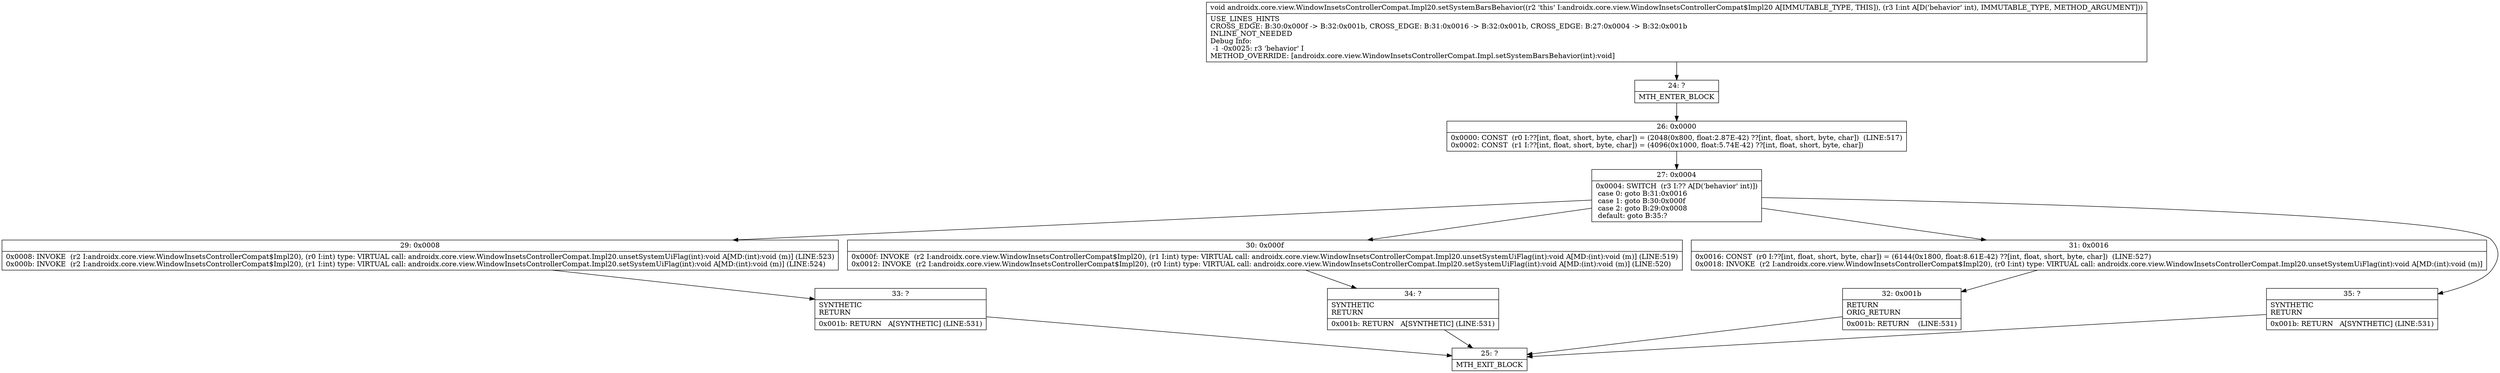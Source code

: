 digraph "CFG forandroidx.core.view.WindowInsetsControllerCompat.Impl20.setSystemBarsBehavior(I)V" {
Node_24 [shape=record,label="{24\:\ ?|MTH_ENTER_BLOCK\l}"];
Node_26 [shape=record,label="{26\:\ 0x0000|0x0000: CONST  (r0 I:??[int, float, short, byte, char]) = (2048(0x800, float:2.87E\-42) ??[int, float, short, byte, char])  (LINE:517)\l0x0002: CONST  (r1 I:??[int, float, short, byte, char]) = (4096(0x1000, float:5.74E\-42) ??[int, float, short, byte, char]) \l}"];
Node_27 [shape=record,label="{27\:\ 0x0004|0x0004: SWITCH  (r3 I:?? A[D('behavior' int)])\l case 0: goto B:31:0x0016\l case 1: goto B:30:0x000f\l case 2: goto B:29:0x0008\l default: goto B:35:? \l}"];
Node_29 [shape=record,label="{29\:\ 0x0008|0x0008: INVOKE  (r2 I:androidx.core.view.WindowInsetsControllerCompat$Impl20), (r0 I:int) type: VIRTUAL call: androidx.core.view.WindowInsetsControllerCompat.Impl20.unsetSystemUiFlag(int):void A[MD:(int):void (m)] (LINE:523)\l0x000b: INVOKE  (r2 I:androidx.core.view.WindowInsetsControllerCompat$Impl20), (r1 I:int) type: VIRTUAL call: androidx.core.view.WindowInsetsControllerCompat.Impl20.setSystemUiFlag(int):void A[MD:(int):void (m)] (LINE:524)\l}"];
Node_33 [shape=record,label="{33\:\ ?|SYNTHETIC\lRETURN\l|0x001b: RETURN   A[SYNTHETIC] (LINE:531)\l}"];
Node_25 [shape=record,label="{25\:\ ?|MTH_EXIT_BLOCK\l}"];
Node_30 [shape=record,label="{30\:\ 0x000f|0x000f: INVOKE  (r2 I:androidx.core.view.WindowInsetsControllerCompat$Impl20), (r1 I:int) type: VIRTUAL call: androidx.core.view.WindowInsetsControllerCompat.Impl20.unsetSystemUiFlag(int):void A[MD:(int):void (m)] (LINE:519)\l0x0012: INVOKE  (r2 I:androidx.core.view.WindowInsetsControllerCompat$Impl20), (r0 I:int) type: VIRTUAL call: androidx.core.view.WindowInsetsControllerCompat.Impl20.setSystemUiFlag(int):void A[MD:(int):void (m)] (LINE:520)\l}"];
Node_34 [shape=record,label="{34\:\ ?|SYNTHETIC\lRETURN\l|0x001b: RETURN   A[SYNTHETIC] (LINE:531)\l}"];
Node_31 [shape=record,label="{31\:\ 0x0016|0x0016: CONST  (r0 I:??[int, float, short, byte, char]) = (6144(0x1800, float:8.61E\-42) ??[int, float, short, byte, char])  (LINE:527)\l0x0018: INVOKE  (r2 I:androidx.core.view.WindowInsetsControllerCompat$Impl20), (r0 I:int) type: VIRTUAL call: androidx.core.view.WindowInsetsControllerCompat.Impl20.unsetSystemUiFlag(int):void A[MD:(int):void (m)]\l}"];
Node_32 [shape=record,label="{32\:\ 0x001b|RETURN\lORIG_RETURN\l|0x001b: RETURN    (LINE:531)\l}"];
Node_35 [shape=record,label="{35\:\ ?|SYNTHETIC\lRETURN\l|0x001b: RETURN   A[SYNTHETIC] (LINE:531)\l}"];
MethodNode[shape=record,label="{void androidx.core.view.WindowInsetsControllerCompat.Impl20.setSystemBarsBehavior((r2 'this' I:androidx.core.view.WindowInsetsControllerCompat$Impl20 A[IMMUTABLE_TYPE, THIS]), (r3 I:int A[D('behavior' int), IMMUTABLE_TYPE, METHOD_ARGUMENT]))  | USE_LINES_HINTS\lCROSS_EDGE: B:30:0x000f \-\> B:32:0x001b, CROSS_EDGE: B:31:0x0016 \-\> B:32:0x001b, CROSS_EDGE: B:27:0x0004 \-\> B:32:0x001b\lINLINE_NOT_NEEDED\lDebug Info:\l  \-1 \-0x0025: r3 'behavior' I\lMETHOD_OVERRIDE: [androidx.core.view.WindowInsetsControllerCompat.Impl.setSystemBarsBehavior(int):void]\l}"];
MethodNode -> Node_24;Node_24 -> Node_26;
Node_26 -> Node_27;
Node_27 -> Node_29;
Node_27 -> Node_30;
Node_27 -> Node_31;
Node_27 -> Node_35;
Node_29 -> Node_33;
Node_33 -> Node_25;
Node_30 -> Node_34;
Node_34 -> Node_25;
Node_31 -> Node_32;
Node_32 -> Node_25;
Node_35 -> Node_25;
}

